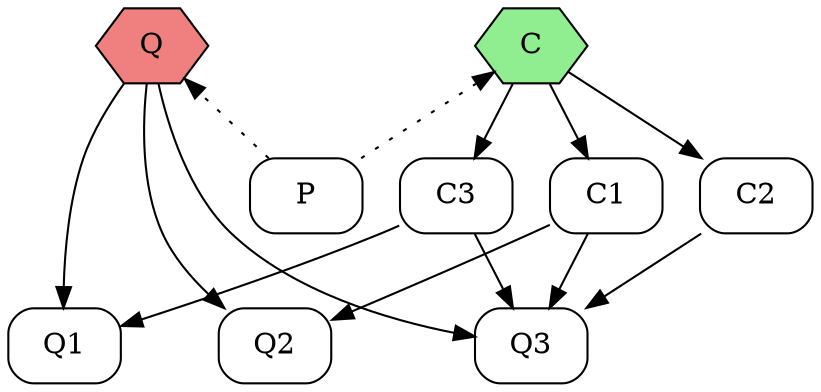 digraph G {
    node [shape=box, style=rounded];

    P [label="P"];

    C [shape=hexagon, style=filled, fillcolor=lightgreen];
    Q [shape=hexagon, style=filled, fillcolor=lightcoral];

    // Element nodes
    C1 [label="C1"];
    C2 [label="C2"];
    C3 [label="C3"];

    Q1 [label="Q1"];
    Q2 [label="Q2"];
    Q3 [label="Q3"];

    P -> {C, Q} [style=dotted];

    C -> {C1, C2, C3};
    Q -> {Q1, Q2, Q3};

    C1 -> {Q2, Q3};
    C2 -> {Q3};
    C3 -> {Q1, Q3};

    // Invisible edges for layout
    {rank=source; C Q}
    {rank=same; C1 C2 C3}
    {rank=same; Q1 Q2 Q3}
}
